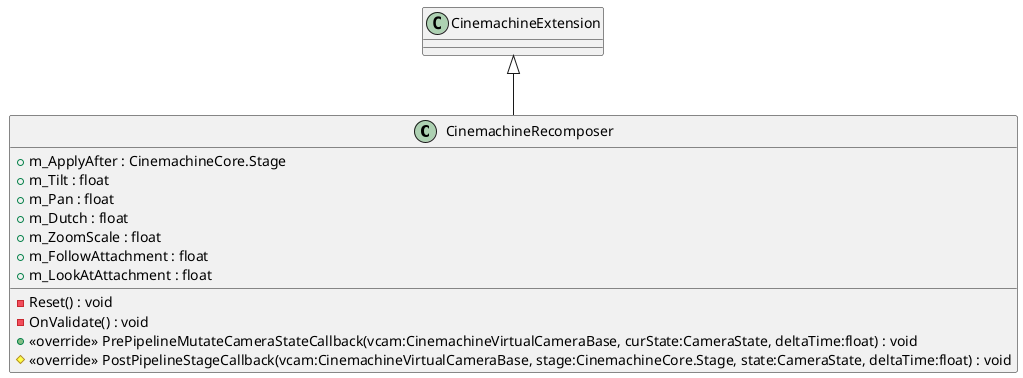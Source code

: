 @startuml
class CinemachineRecomposer {
    + m_ApplyAfter : CinemachineCore.Stage
    + m_Tilt : float
    + m_Pan : float
    + m_Dutch : float
    + m_ZoomScale : float
    + m_FollowAttachment : float
    + m_LookAtAttachment : float
    - Reset() : void
    - OnValidate() : void
    + <<override>> PrePipelineMutateCameraStateCallback(vcam:CinemachineVirtualCameraBase, curState:CameraState, deltaTime:float) : void
    # <<override>> PostPipelineStageCallback(vcam:CinemachineVirtualCameraBase, stage:CinemachineCore.Stage, state:CameraState, deltaTime:float) : void
}
CinemachineExtension <|-- CinemachineRecomposer
@enduml
